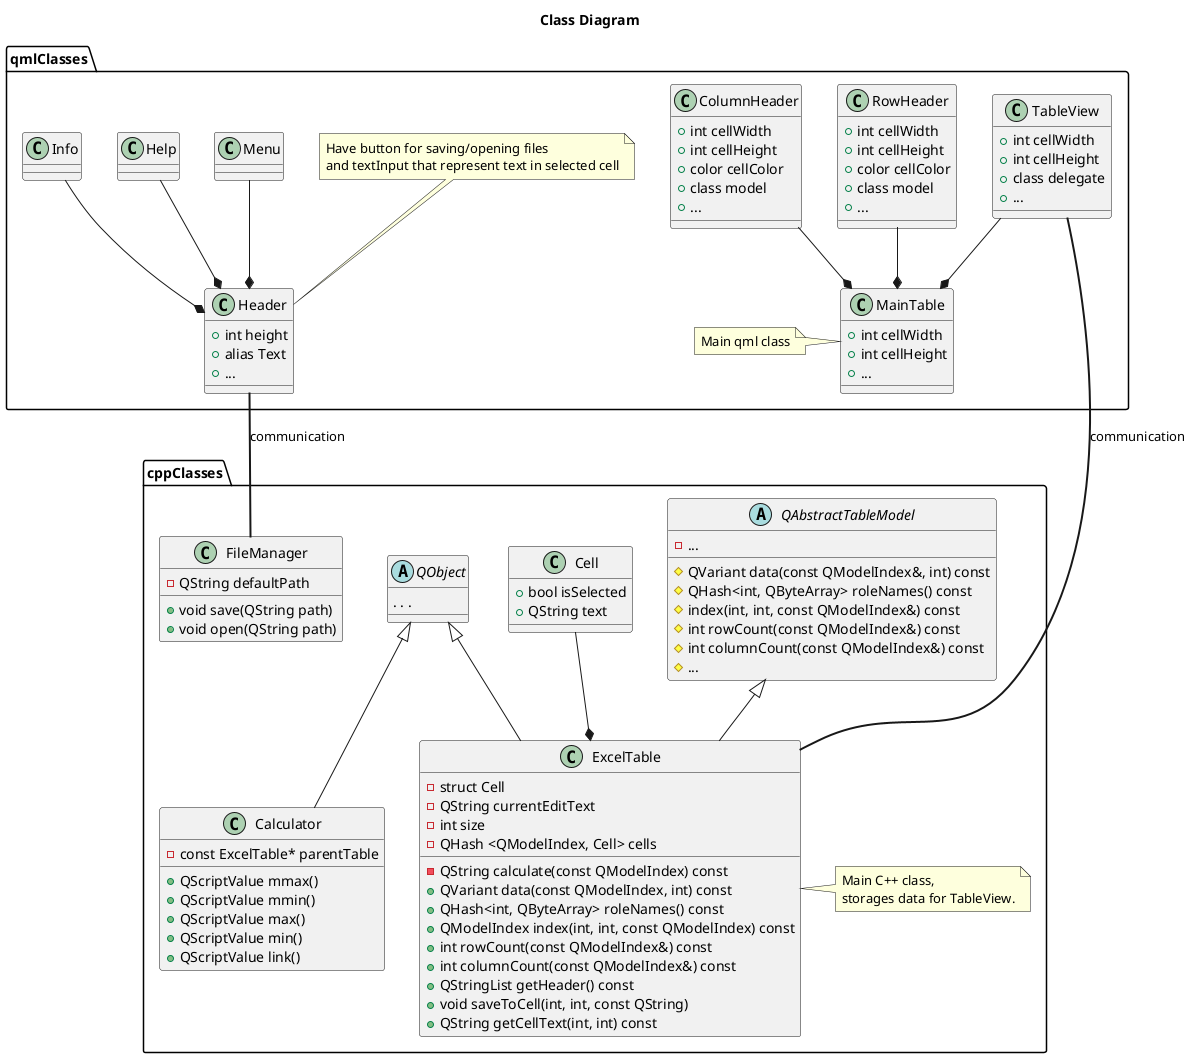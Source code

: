 @startuml ClassDiagram

namespace cppClasses {
    title Class Diagram 
    abstract class QObject
    abstract class QAbstractTableModel
    class ExcelTable extends QObject, QAbstractTableModel
    class Calculator extends QObject
    class Cell
    class FileManager

    Cell --* ExcelTable

    abstract class QObject {
        . . .
    }
    
    abstract class QAbstractTableModel {
        #QVariant data(const QModelIndex&, int) const
        #QHash<int, QByteArray> roleNames() const
        #index(int, int, const QModelIndex&) const
        #int rowCount(const QModelIndex&) const
        #int columnCount(const QModelIndex&) const
        -{field} ...
        #{method} ...
    }

    class Cell {
        +bool isSelected
        +QString text
    }

    class ExcelTable {
        -struct Cell
        -QString currentEditText
        -int size
        -QHash <QModelIndex, Cell> cells
        -QString calculate(const QModelIndex) const
        +QVariant data(const QModelIndex, int) const 
        +QHash<int, QByteArray> roleNames() const 
        +QModelIndex index(int, int, const QModelIndex) const 
        +int rowCount(const QModelIndex&) const 
        +int columnCount(const QModelIndex&) const 
        +QStringList getHeader() const
        +void saveToCell(int, int, const QString)
        +QString getCellText(int, int) const
    }
    note right: Main C++ class,\nstorages data for TableView.  

    class Calculator {
        -const ExcelTable* parentTable
        +QScriptValue mmax()
        +QScriptValue mmin()
        +QScriptValue max()
        +QScriptValue min()
        +QScriptValue link()
    }

    class FileManager {
        -QString defaultPath
        +void save(QString path)
        +void open(QString path)
    }
}

namespace qmlClasses {
    class ColumnHeader
    class TableView
    class MainTable 
    class RowHeader
    class Header
    class Menu 
    class Help
    class Info


    class RowHeader {
        +int cellWidth
        +int cellHeight
        +color cellColor
        +class model
        + ...
    }

    class Header {
        +int height
        +alias Text
        + ...
    } 
    note top of Header 
        Have button for saving/opening files 
        and textInput that represent text in selected cell
    end note
    class ColumnHeader {
        +int cellWidth
        +int cellHeight
        +color cellColor
        +class model
        + ...
    }

    class MainTable {
        +int cellWidth
        +int cellHeight
        + ...
    }
    note left: Main qml class

    class TableView {
        +int cellWidth
        +int cellHeight
        +class delegate
        + ...
    }

    ' TableView -[hidden]---> RowHeader
    ' RowHeader -[hidden]> ColumnHeader

    ColumnHeader --* MainTable
    RowHeader --* MainTable
    TableView --* MainTable
    Menu --* Header
    Info --* Header
    Help --* Header
    TableView -[bold]- cppClasses.ExcelTable: communication
    Header -[bold]- cppClasses.FileManager: communication
}

@enduml